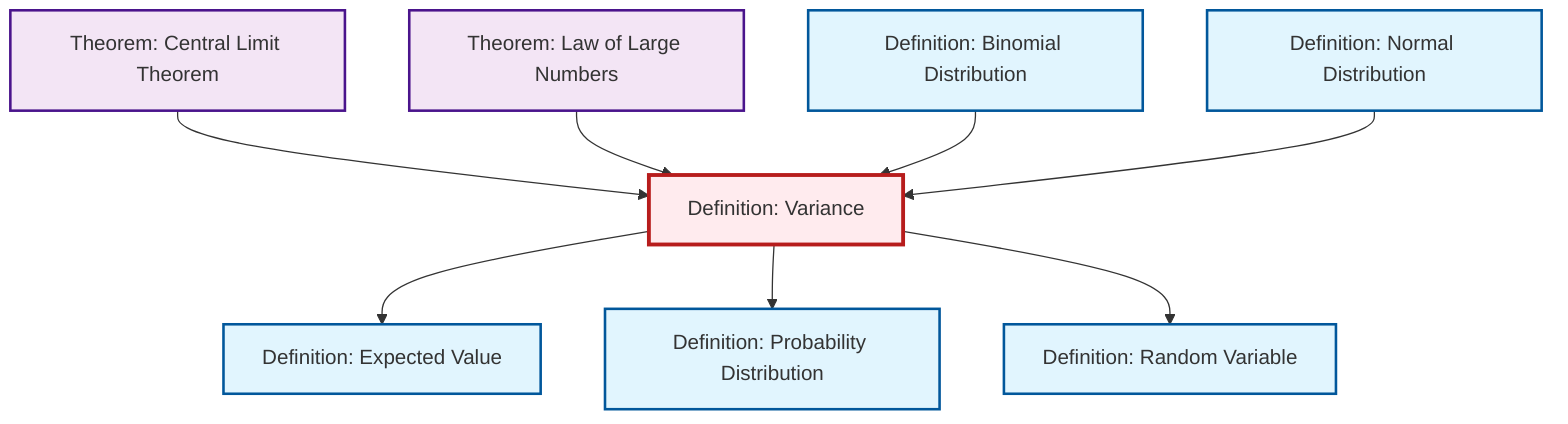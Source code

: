 graph TD
    classDef definition fill:#e1f5fe,stroke:#01579b,stroke-width:2px
    classDef theorem fill:#f3e5f5,stroke:#4a148c,stroke-width:2px
    classDef axiom fill:#fff3e0,stroke:#e65100,stroke-width:2px
    classDef example fill:#e8f5e9,stroke:#1b5e20,stroke-width:2px
    classDef current fill:#ffebee,stroke:#b71c1c,stroke-width:3px
    def-expectation["Definition: Expected Value"]:::definition
    thm-central-limit["Theorem: Central Limit Theorem"]:::theorem
    thm-law-of-large-numbers["Theorem: Law of Large Numbers"]:::theorem
    def-variance["Definition: Variance"]:::definition
    def-normal-distribution["Definition: Normal Distribution"]:::definition
    def-binomial-distribution["Definition: Binomial Distribution"]:::definition
    def-random-variable["Definition: Random Variable"]:::definition
    def-probability-distribution["Definition: Probability Distribution"]:::definition
    def-variance --> def-expectation
    def-variance --> def-probability-distribution
    thm-central-limit --> def-variance
    thm-law-of-large-numbers --> def-variance
    def-binomial-distribution --> def-variance
    def-variance --> def-random-variable
    def-normal-distribution --> def-variance
    class def-variance current